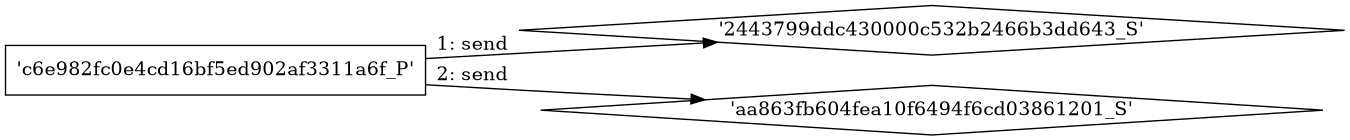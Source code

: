digraph "D:\Learning\Paper\apt\基于CTI的攻击预警\Dataset\攻击图\ASGfromALLCTI\Full Operational Shutdown—another cybercrime case from the Microsoft Detection and Response Team.dot" {
rankdir="LR"
size="9"
fixedsize="false"
splines="true"
nodesep=0.3
ranksep=0
fontsize=10
overlap="scalexy"
engine= "neato"
	"'2443799ddc430000c532b2466b3dd643_S'" [node_type=Socket shape=diamond]
	"'c6e982fc0e4cd16bf5ed902af3311a6f_P'" [node_type=Process shape=box]
	"'c6e982fc0e4cd16bf5ed902af3311a6f_P'" -> "'2443799ddc430000c532b2466b3dd643_S'" [label="1: send"]
	"'aa863fb604fea10f6494f6cd03861201_S'" [node_type=Socket shape=diamond]
	"'c6e982fc0e4cd16bf5ed902af3311a6f_P'" [node_type=Process shape=box]
	"'c6e982fc0e4cd16bf5ed902af3311a6f_P'" -> "'aa863fb604fea10f6494f6cd03861201_S'" [label="2: send"]
}
